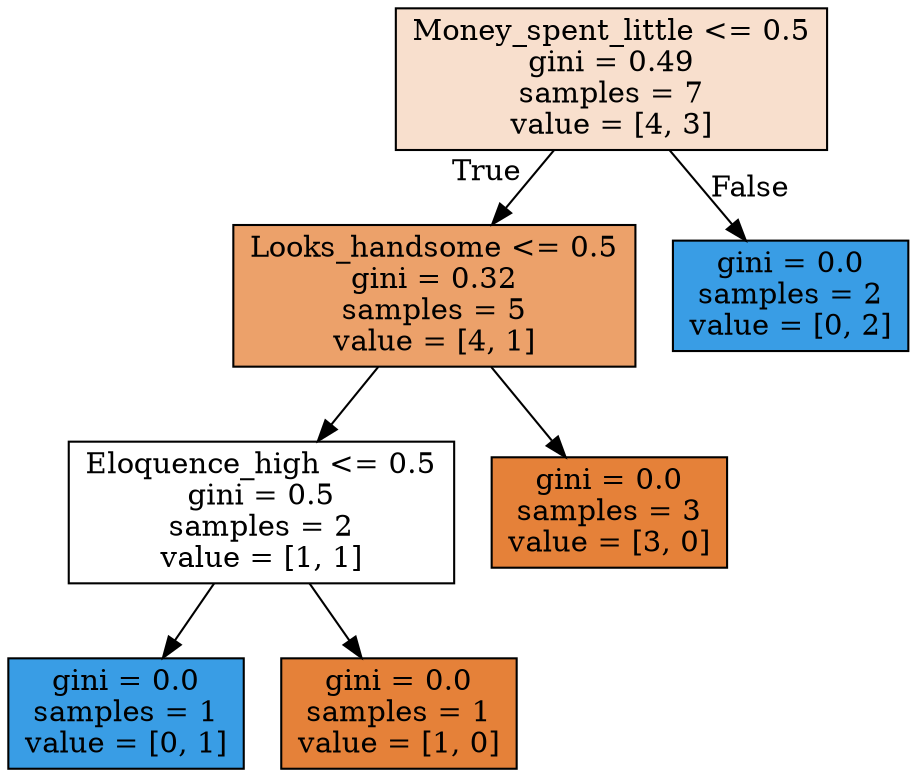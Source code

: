 digraph Tree {
node [shape=box, style="filled", color="black"] ;
0 [label="Money_spent_little <= 0.5\ngini = 0.49\nsamples = 7\nvalue = [4, 3]", fillcolor="#e5813940"] ;
1 [label="Looks_handsome <= 0.5\ngini = 0.32\nsamples = 5\nvalue = [4, 1]", fillcolor="#e58139bf"] ;
0 -> 1 [labeldistance=2.5, labelangle=45, headlabel="True"] ;
2 [label="Eloquence_high <= 0.5\ngini = 0.5\nsamples = 2\nvalue = [1, 1]", fillcolor="#e5813900"] ;
1 -> 2 ;
3 [label="gini = 0.0\nsamples = 1\nvalue = [0, 1]", fillcolor="#399de5ff"] ;
2 -> 3 ;
4 [label="gini = 0.0\nsamples = 1\nvalue = [1, 0]", fillcolor="#e58139ff"] ;
2 -> 4 ;
5 [label="gini = 0.0\nsamples = 3\nvalue = [3, 0]", fillcolor="#e58139ff"] ;
1 -> 5 ;
6 [label="gini = 0.0\nsamples = 2\nvalue = [0, 2]", fillcolor="#399de5ff"] ;
0 -> 6 [labeldistance=2.5, labelangle=-45, headlabel="False"] ;
}